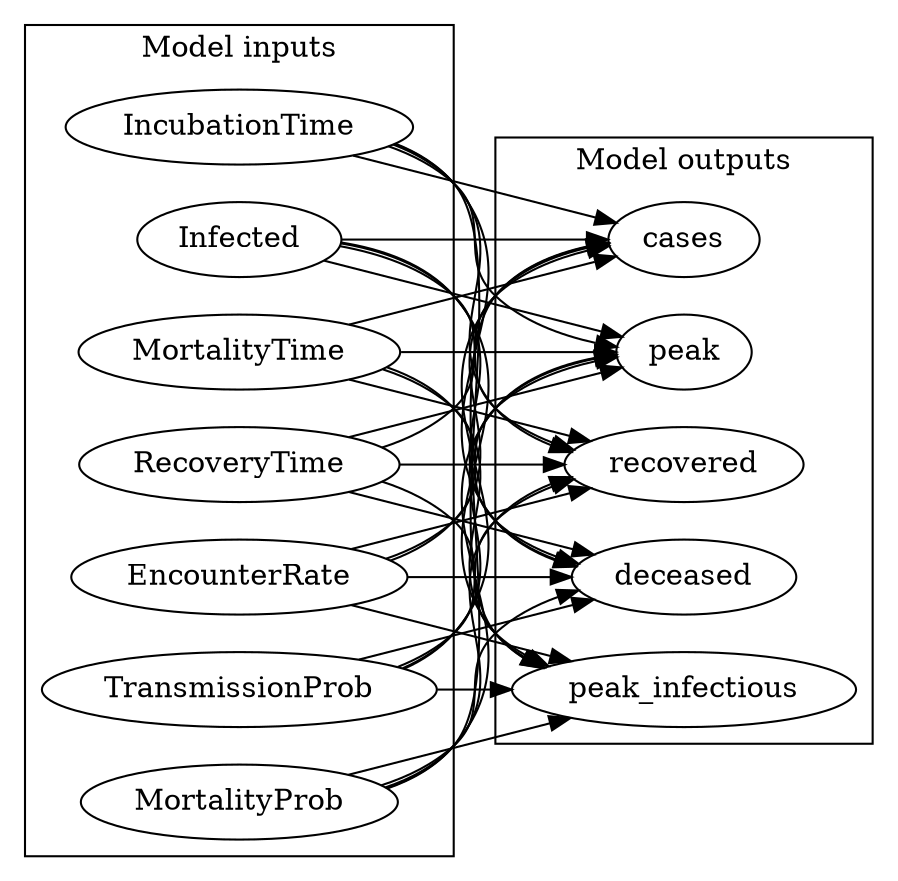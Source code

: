 digraph "" {
	graph [newrank=True,
		rankdir=LR
	];
	subgraph cluster_inputs {
		graph [label="Model inputs"];
		EncounterRate;
		TransmissionProb;
		MortalityProb;
		IncubationTime;
		Infected;
		MortalityTime;
		RecoveryTime;
	}
	subgraph cluster_outputs {
		graph [label="Model outputs"];
		deceased;
		peak_infectious;
		cases;
		peak;
		recovered;
	}
	EncounterRate -> deceased;
	EncounterRate -> peak_infectious;
	EncounterRate -> cases;
	EncounterRate -> peak;
	EncounterRate -> recovered;
	TransmissionProb -> deceased;
	TransmissionProb -> peak_infectious;
	TransmissionProb -> cases;
	TransmissionProb -> peak;
	TransmissionProb -> recovered;
	MortalityProb -> deceased;
	MortalityProb -> peak_infectious;
	MortalityProb -> cases;
	MortalityProb -> peak;
	MortalityProb -> recovered;
	IncubationTime -> deceased;
	IncubationTime -> peak_infectious;
	IncubationTime -> cases;
	IncubationTime -> peak;
	IncubationTime -> recovered;
	Infected -> deceased;
	Infected -> peak_infectious;
	Infected -> cases;
	Infected -> peak;
	Infected -> recovered;
	MortalityTime -> deceased;
	MortalityTime -> peak_infectious;
	MortalityTime -> cases;
	MortalityTime -> peak;
	MortalityTime -> recovered;
	RecoveryTime -> deceased;
	RecoveryTime -> peak_infectious;
	RecoveryTime -> cases;
	RecoveryTime -> peak;
	RecoveryTime -> recovered;
}
